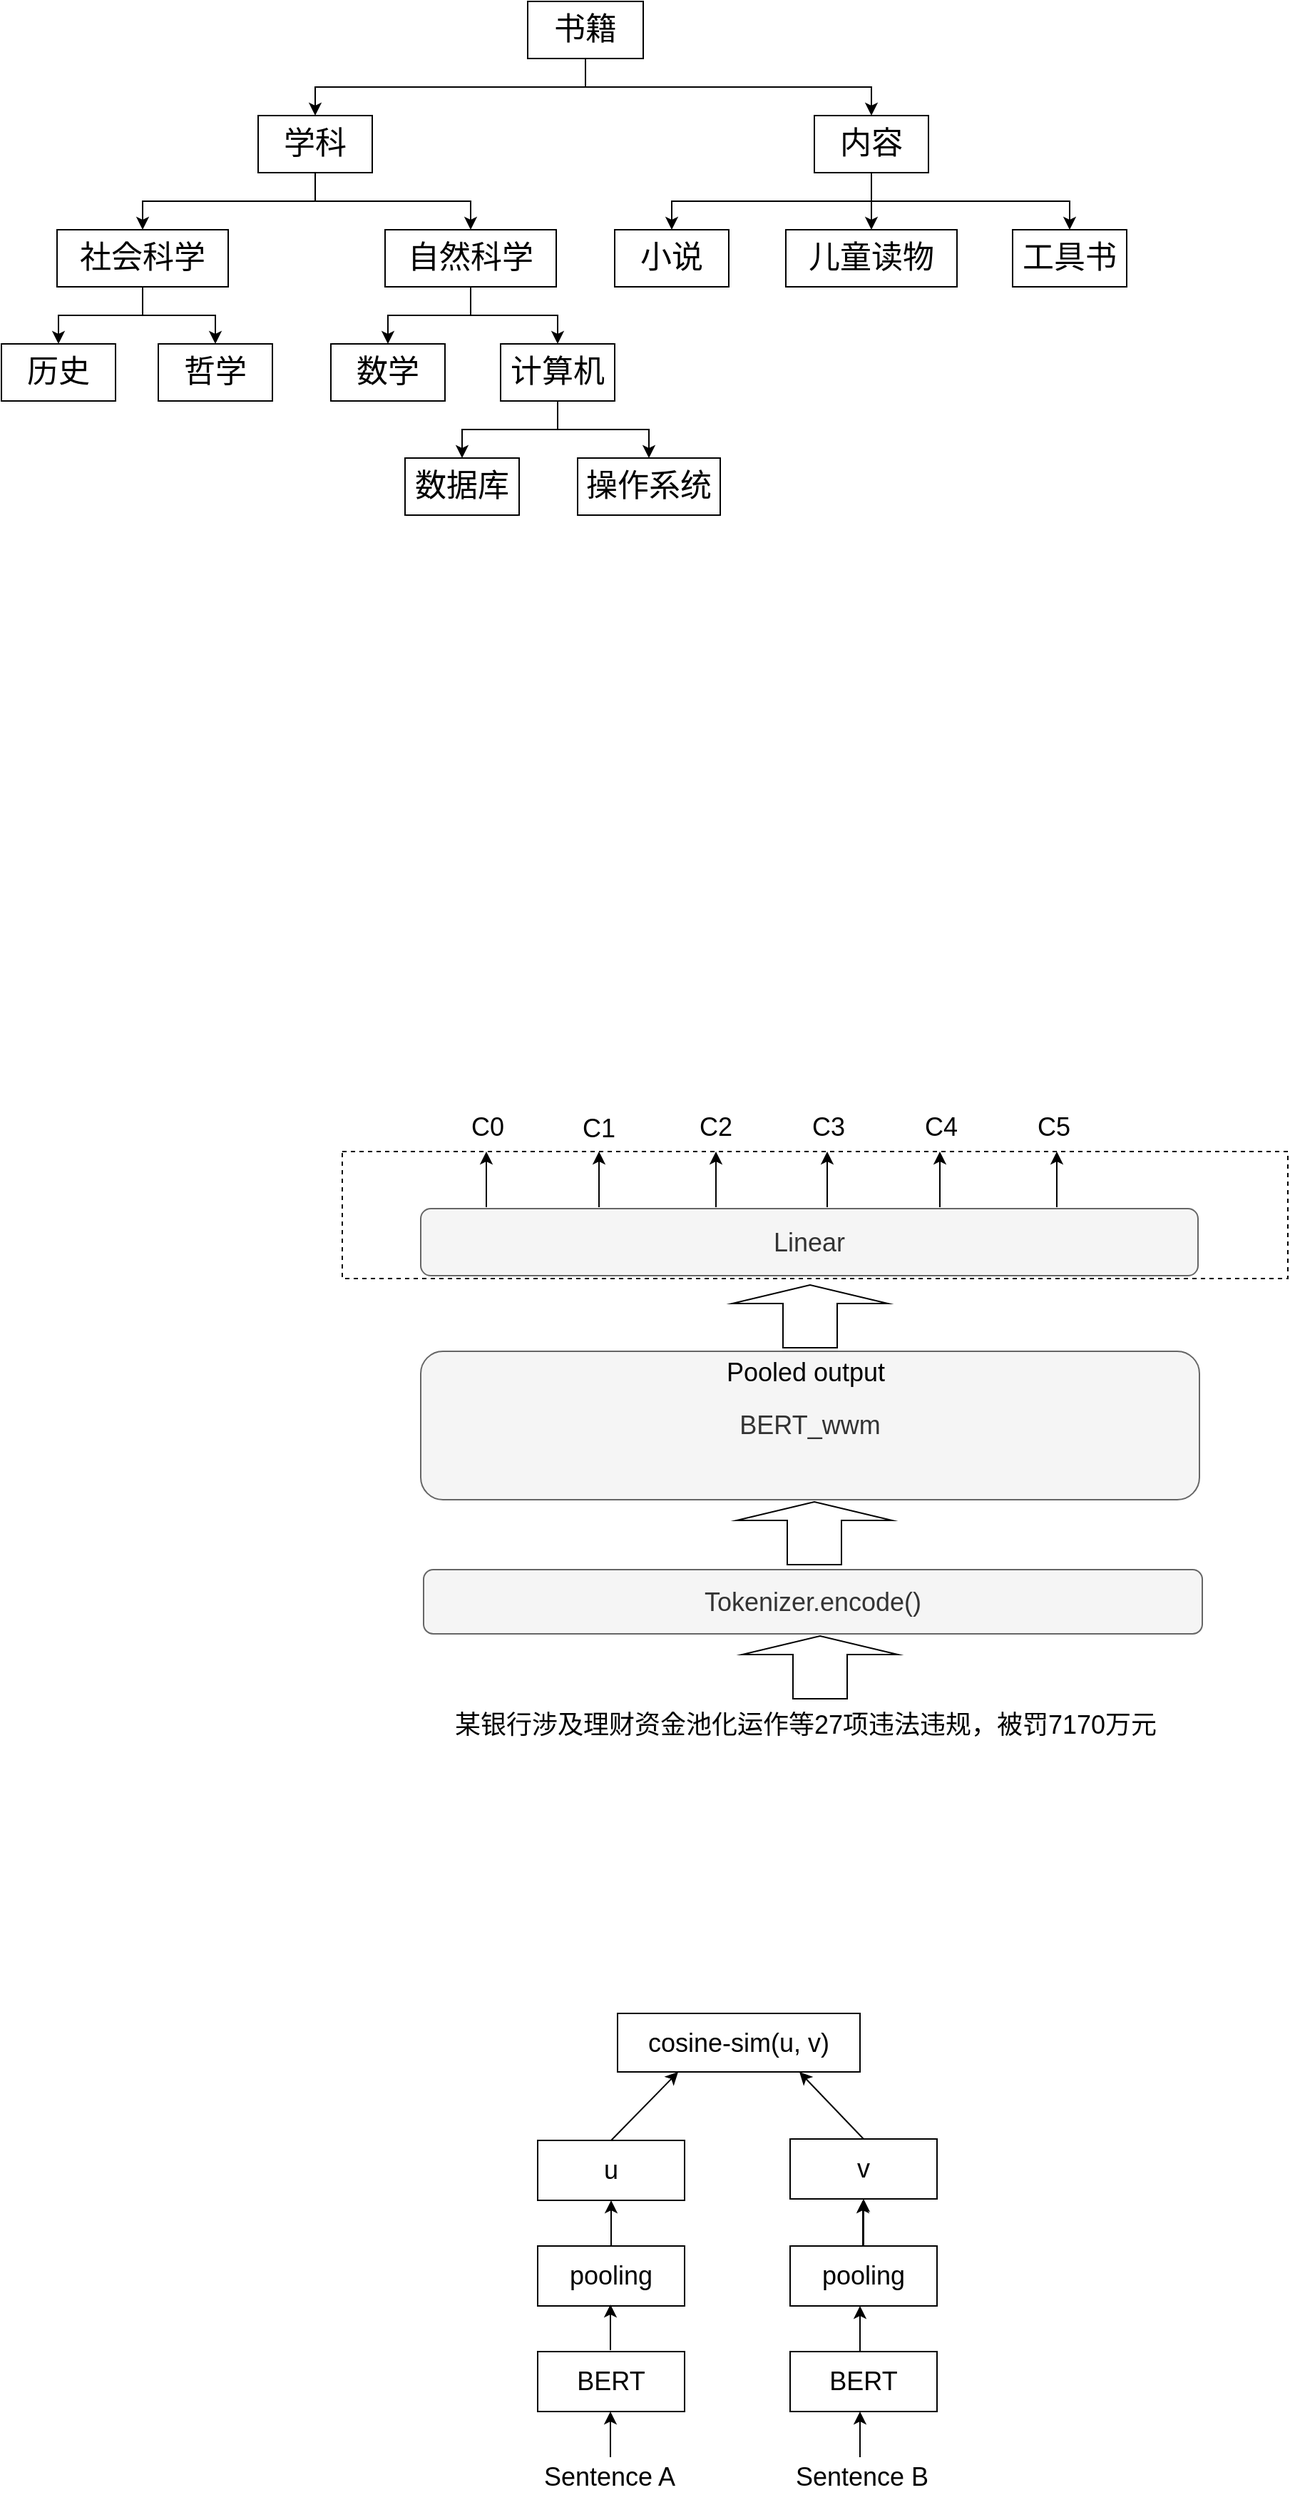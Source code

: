 <mxfile version="21.6.3" type="github">
  <diagram id="BtNMZVJrqAH4WvcJaVjf" name="第 1 页">
    <mxGraphModel dx="2234" dy="1596" grid="1" gridSize="10" guides="1" tooltips="1" connect="1" arrows="1" fold="1" page="0" pageScale="1" pageWidth="827" pageHeight="1169" math="0" shadow="0">
      <root>
        <mxCell id="0" />
        <mxCell id="1" parent="0" />
        <mxCell id="A39pZ9CgV4s4-DIO30iP-1" value="&lt;font style=&quot;font-size: 18px;&quot;&gt;Tokenizer.encode()&lt;/font&gt;" style="rounded=1;whiteSpace=wrap;html=1;fillColor=#f5f5f5;fontColor=#333333;strokeColor=#666666;" parent="1" vertex="1">
          <mxGeometry x="-374" y="299" width="546" height="45" as="geometry" />
        </mxCell>
        <mxCell id="A39pZ9CgV4s4-DIO30iP-2" value="&lt;font style=&quot;font-size: 18px;&quot;&gt;某银行涉及理财资金池化运作等27项违法违规，被罚7170万元&lt;/font&gt;" style="text;whiteSpace=wrap;html=1;" parent="1" vertex="1">
          <mxGeometry x="-354" y="391" width="496" height="36" as="geometry" />
        </mxCell>
        <mxCell id="A39pZ9CgV4s4-DIO30iP-3" value="" style="shape=flexArrow;endArrow=classic;html=1;rounded=0;fontSize=18;endWidth=70;endSize=4;width=38;" parent="1" edge="1">
          <mxGeometry width="50" height="50" relative="1" as="geometry">
            <mxPoint x="-96" y="390" as="sourcePoint" />
            <mxPoint x="-96" y="345" as="targetPoint" />
          </mxGeometry>
        </mxCell>
        <mxCell id="A39pZ9CgV4s4-DIO30iP-6" value="" style="shape=flexArrow;endArrow=classic;html=1;rounded=0;fontSize=18;endWidth=70;endSize=4;width=38;" parent="1" edge="1">
          <mxGeometry width="50" height="50" relative="1" as="geometry">
            <mxPoint x="-100" y="296" as="sourcePoint" />
            <mxPoint x="-100" y="251" as="targetPoint" />
          </mxGeometry>
        </mxCell>
        <mxCell id="A39pZ9CgV4s4-DIO30iP-9" value="" style="group" parent="1" vertex="1" connectable="0">
          <mxGeometry x="-376" y="146" width="546" height="104" as="geometry" />
        </mxCell>
        <mxCell id="A39pZ9CgV4s4-DIO30iP-7" value="&lt;span style=&quot;font-size: 18px;&quot;&gt;BERT_wwm&lt;/span&gt;" style="rounded=1;whiteSpace=wrap;html=1;fillColor=#f5f5f5;fontColor=#333333;strokeColor=#666666;" parent="A39pZ9CgV4s4-DIO30iP-9" vertex="1">
          <mxGeometry width="546" height="104" as="geometry" />
        </mxCell>
        <mxCell id="A39pZ9CgV4s4-DIO30iP-8" value="Pooled output" style="text;html=1;strokeColor=none;fillColor=none;align=center;verticalAlign=middle;whiteSpace=wrap;rounded=0;fontSize=18;" parent="A39pZ9CgV4s4-DIO30iP-9" vertex="1">
          <mxGeometry x="192" width="156" height="30" as="geometry" />
        </mxCell>
        <mxCell id="A39pZ9CgV4s4-DIO30iP-10" value="" style="shape=flexArrow;endArrow=classic;html=1;rounded=0;fontSize=18;endWidth=70;endSize=4;width=38;" parent="1" edge="1">
          <mxGeometry width="50" height="50" relative="1" as="geometry">
            <mxPoint x="-103" y="144" as="sourcePoint" />
            <mxPoint x="-103" y="99" as="targetPoint" />
          </mxGeometry>
        </mxCell>
        <mxCell id="A39pZ9CgV4s4-DIO30iP-11" value="" style="rounded=0;whiteSpace=wrap;html=1;fontSize=18;dashed=1;" parent="1" vertex="1">
          <mxGeometry x="-431" y="6" width="663" height="89" as="geometry" />
        </mxCell>
        <mxCell id="A39pZ9CgV4s4-DIO30iP-12" value="&lt;font style=&quot;font-size: 18px;&quot;&gt;Linear&lt;/font&gt;" style="rounded=1;whiteSpace=wrap;html=1;fontSize=18;fillColor=#f5f5f5;fontColor=#333333;strokeColor=#666666;" parent="1" vertex="1">
          <mxGeometry x="-376" y="46" width="545" height="47" as="geometry" />
        </mxCell>
        <mxCell id="A39pZ9CgV4s4-DIO30iP-13" value="" style="endArrow=classic;html=1;rounded=0;fontSize=18;" parent="1" edge="1">
          <mxGeometry width="50" height="50" relative="1" as="geometry">
            <mxPoint x="-330" y="45" as="sourcePoint" />
            <mxPoint x="-330" y="6" as="targetPoint" />
          </mxGeometry>
        </mxCell>
        <mxCell id="A39pZ9CgV4s4-DIO30iP-19" value="" style="endArrow=classic;html=1;rounded=0;fontSize=18;" parent="1" edge="1">
          <mxGeometry width="50" height="50" relative="1" as="geometry">
            <mxPoint x="-251" y="45" as="sourcePoint" />
            <mxPoint x="-251" y="6" as="targetPoint" />
          </mxGeometry>
        </mxCell>
        <mxCell id="A39pZ9CgV4s4-DIO30iP-21" value="" style="endArrow=classic;html=1;rounded=0;fontSize=18;" parent="1" edge="1">
          <mxGeometry width="50" height="50" relative="1" as="geometry">
            <mxPoint x="-169" y="45" as="sourcePoint" />
            <mxPoint x="-169" y="6" as="targetPoint" />
          </mxGeometry>
        </mxCell>
        <mxCell id="A39pZ9CgV4s4-DIO30iP-23" value="" style="endArrow=classic;html=1;rounded=0;fontSize=18;" parent="1" edge="1">
          <mxGeometry width="50" height="50" relative="1" as="geometry">
            <mxPoint x="-91" y="45" as="sourcePoint" />
            <mxPoint x="-91" y="6" as="targetPoint" />
          </mxGeometry>
        </mxCell>
        <mxCell id="A39pZ9CgV4s4-DIO30iP-25" value="" style="endArrow=classic;html=1;rounded=0;fontSize=18;" parent="1" edge="1">
          <mxGeometry width="50" height="50" relative="1" as="geometry">
            <mxPoint x="-12" y="45" as="sourcePoint" />
            <mxPoint x="-12" y="6" as="targetPoint" />
          </mxGeometry>
        </mxCell>
        <mxCell id="A39pZ9CgV4s4-DIO30iP-27" value="" style="endArrow=classic;html=1;rounded=0;fontSize=18;" parent="1" edge="1">
          <mxGeometry width="50" height="50" relative="1" as="geometry">
            <mxPoint x="70" y="45" as="sourcePoint" />
            <mxPoint x="70" y="6" as="targetPoint" />
          </mxGeometry>
        </mxCell>
        <mxCell id="A39pZ9CgV4s4-DIO30iP-30" value="C0" style="text;html=1;strokeColor=none;fillColor=none;align=center;verticalAlign=middle;whiteSpace=wrap;rounded=0;fontSize=18;" parent="1" vertex="1">
          <mxGeometry x="-359" y="-26" width="60" height="30" as="geometry" />
        </mxCell>
        <mxCell id="A39pZ9CgV4s4-DIO30iP-32" value="C1" style="text;html=1;strokeColor=none;fillColor=none;align=center;verticalAlign=middle;whiteSpace=wrap;rounded=0;fontSize=18;" parent="1" vertex="1">
          <mxGeometry x="-281" y="-25" width="60" height="30" as="geometry" />
        </mxCell>
        <mxCell id="A39pZ9CgV4s4-DIO30iP-33" value="C2" style="text;html=1;strokeColor=none;fillColor=none;align=center;verticalAlign=middle;whiteSpace=wrap;rounded=0;fontSize=18;" parent="1" vertex="1">
          <mxGeometry x="-199" y="-26" width="60" height="30" as="geometry" />
        </mxCell>
        <mxCell id="A39pZ9CgV4s4-DIO30iP-34" value="C3" style="text;html=1;strokeColor=none;fillColor=none;align=center;verticalAlign=middle;whiteSpace=wrap;rounded=0;fontSize=18;" parent="1" vertex="1">
          <mxGeometry x="-120" y="-26" width="60" height="30" as="geometry" />
        </mxCell>
        <mxCell id="A39pZ9CgV4s4-DIO30iP-35" value="C4" style="text;html=1;strokeColor=none;fillColor=none;align=center;verticalAlign=middle;whiteSpace=wrap;rounded=0;fontSize=18;" parent="1" vertex="1">
          <mxGeometry x="-41" y="-26" width="60" height="30" as="geometry" />
        </mxCell>
        <mxCell id="A39pZ9CgV4s4-DIO30iP-36" value="C5" style="text;html=1;strokeColor=none;fillColor=none;align=center;verticalAlign=middle;whiteSpace=wrap;rounded=0;fontSize=18;" parent="1" vertex="1">
          <mxGeometry x="38" y="-26" width="60" height="30" as="geometry" />
        </mxCell>
        <mxCell id="yaKnHMnO8y1V8LAHCt9Y-1" value="&lt;font style=&quot;font-size: 18px;&quot;&gt;cosine-sim(u, v)&lt;/font&gt;" style="rounded=0;whiteSpace=wrap;html=1;" parent="1" vertex="1">
          <mxGeometry x="-238" y="610" width="170" height="41" as="geometry" />
        </mxCell>
        <mxCell id="yaKnHMnO8y1V8LAHCt9Y-2" value="u" style="rounded=0;whiteSpace=wrap;html=1;fontSize=18;" parent="1" vertex="1">
          <mxGeometry x="-294" y="699" width="103" height="42" as="geometry" />
        </mxCell>
        <mxCell id="yaKnHMnO8y1V8LAHCt9Y-3" value="v" style="rounded=0;whiteSpace=wrap;html=1;fontSize=18;" parent="1" vertex="1">
          <mxGeometry x="-117" y="698" width="103" height="42" as="geometry" />
        </mxCell>
        <mxCell id="yaKnHMnO8y1V8LAHCt9Y-4" value="" style="endArrow=classic;html=1;rounded=0;fontSize=18;exitX=0.5;exitY=0;exitDx=0;exitDy=0;entryX=0.25;entryY=1;entryDx=0;entryDy=0;" parent="1" source="yaKnHMnO8y1V8LAHCt9Y-2" target="yaKnHMnO8y1V8LAHCt9Y-1" edge="1">
          <mxGeometry width="50" height="50" relative="1" as="geometry">
            <mxPoint x="-125" y="753" as="sourcePoint" />
            <mxPoint x="-75" y="703" as="targetPoint" />
          </mxGeometry>
        </mxCell>
        <mxCell id="yaKnHMnO8y1V8LAHCt9Y-5" value="" style="endArrow=classic;html=1;rounded=0;fontSize=18;entryX=0.75;entryY=1;entryDx=0;entryDy=0;exitX=0.5;exitY=0;exitDx=0;exitDy=0;" parent="1" source="yaKnHMnO8y1V8LAHCt9Y-3" target="yaKnHMnO8y1V8LAHCt9Y-1" edge="1">
          <mxGeometry width="50" height="50" relative="1" as="geometry">
            <mxPoint x="-125" y="753" as="sourcePoint" />
            <mxPoint x="-75" y="703" as="targetPoint" />
          </mxGeometry>
        </mxCell>
        <mxCell id="yaKnHMnO8y1V8LAHCt9Y-6" value="pooling" style="rounded=0;whiteSpace=wrap;html=1;fontSize=18;" parent="1" vertex="1">
          <mxGeometry x="-294" y="773" width="103" height="42" as="geometry" />
        </mxCell>
        <mxCell id="yaKnHMnO8y1V8LAHCt9Y-13" value="" style="edgeStyle=orthogonalEdgeStyle;rounded=0;orthogonalLoop=1;jettySize=auto;html=1;fontSize=18;" parent="1" source="yaKnHMnO8y1V8LAHCt9Y-7" target="yaKnHMnO8y1V8LAHCt9Y-3" edge="1">
          <mxGeometry relative="1" as="geometry" />
        </mxCell>
        <mxCell id="yaKnHMnO8y1V8LAHCt9Y-7" value="pooling" style="rounded=0;whiteSpace=wrap;html=1;fontSize=18;" parent="1" vertex="1">
          <mxGeometry x="-117" y="773" width="103" height="42" as="geometry" />
        </mxCell>
        <mxCell id="yaKnHMnO8y1V8LAHCt9Y-8" value="BERT" style="rounded=0;whiteSpace=wrap;html=1;fontSize=18;" parent="1" vertex="1">
          <mxGeometry x="-294" y="847" width="103" height="42" as="geometry" />
        </mxCell>
        <mxCell id="yaKnHMnO8y1V8LAHCt9Y-9" value="BERT" style="rounded=0;whiteSpace=wrap;html=1;fontSize=18;" parent="1" vertex="1">
          <mxGeometry x="-117" y="847" width="103" height="42" as="geometry" />
        </mxCell>
        <mxCell id="yaKnHMnO8y1V8LAHCt9Y-10" value="" style="endArrow=classic;html=1;rounded=0;fontSize=18;exitX=0.5;exitY=0;exitDx=0;exitDy=0;entryX=0.5;entryY=1;entryDx=0;entryDy=0;" parent="1" source="yaKnHMnO8y1V8LAHCt9Y-6" target="yaKnHMnO8y1V8LAHCt9Y-2" edge="1">
          <mxGeometry width="50" height="50" relative="1" as="geometry">
            <mxPoint x="-125" y="848" as="sourcePoint" />
            <mxPoint x="-75" y="798" as="targetPoint" />
          </mxGeometry>
        </mxCell>
        <mxCell id="yaKnHMnO8y1V8LAHCt9Y-11" value="" style="endArrow=classic;html=1;rounded=0;fontSize=18;exitX=0.5;exitY=0;exitDx=0;exitDy=0;entryX=0.5;entryY=1;entryDx=0;entryDy=0;" parent="1" edge="1">
          <mxGeometry width="50" height="50" relative="1" as="geometry">
            <mxPoint x="-66" y="773" as="sourcePoint" />
            <mxPoint x="-66" y="741" as="targetPoint" />
          </mxGeometry>
        </mxCell>
        <mxCell id="yaKnHMnO8y1V8LAHCt9Y-12" value="" style="endArrow=classic;html=1;rounded=0;fontSize=18;exitX=0.5;exitY=0;exitDx=0;exitDy=0;entryX=0.5;entryY=1;entryDx=0;entryDy=0;" parent="1" edge="1">
          <mxGeometry width="50" height="50" relative="1" as="geometry">
            <mxPoint x="-243" y="846" as="sourcePoint" />
            <mxPoint x="-243" y="814" as="targetPoint" />
          </mxGeometry>
        </mxCell>
        <mxCell id="yaKnHMnO8y1V8LAHCt9Y-14" value="" style="endArrow=classic;html=1;rounded=0;fontSize=18;exitX=0.5;exitY=0;exitDx=0;exitDy=0;entryX=0.5;entryY=1;entryDx=0;entryDy=0;" parent="1" edge="1">
          <mxGeometry width="50" height="50" relative="1" as="geometry">
            <mxPoint x="-68" y="847" as="sourcePoint" />
            <mxPoint x="-68" y="815" as="targetPoint" />
          </mxGeometry>
        </mxCell>
        <mxCell id="yaKnHMnO8y1V8LAHCt9Y-15" value="Sentence A" style="text;html=1;strokeColor=none;fillColor=none;align=center;verticalAlign=middle;whiteSpace=wrap;rounded=0;fontSize=18;" parent="1" vertex="1">
          <mxGeometry x="-293" y="920" width="99" height="30" as="geometry" />
        </mxCell>
        <mxCell id="yaKnHMnO8y1V8LAHCt9Y-16" value="Sentence B" style="text;html=1;strokeColor=none;fillColor=none;align=center;verticalAlign=middle;whiteSpace=wrap;rounded=0;fontSize=18;" parent="1" vertex="1">
          <mxGeometry x="-116" y="920" width="99" height="30" as="geometry" />
        </mxCell>
        <mxCell id="yaKnHMnO8y1V8LAHCt9Y-17" value="" style="endArrow=classic;html=1;rounded=0;fontSize=18;exitX=0.5;exitY=0;exitDx=0;exitDy=0;entryX=0.5;entryY=1;entryDx=0;entryDy=0;" parent="1" edge="1">
          <mxGeometry width="50" height="50" relative="1" as="geometry">
            <mxPoint x="-243" y="921" as="sourcePoint" />
            <mxPoint x="-243" y="889" as="targetPoint" />
          </mxGeometry>
        </mxCell>
        <mxCell id="yaKnHMnO8y1V8LAHCt9Y-18" value="" style="endArrow=classic;html=1;rounded=0;fontSize=18;exitX=0.5;exitY=0;exitDx=0;exitDy=0;entryX=0.5;entryY=1;entryDx=0;entryDy=0;" parent="1" edge="1">
          <mxGeometry width="50" height="50" relative="1" as="geometry">
            <mxPoint x="-68" y="921" as="sourcePoint" />
            <mxPoint x="-68" y="889" as="targetPoint" />
          </mxGeometry>
        </mxCell>
        <mxCell id="OCiZZpeiu9cfwGxBRhQB-9" style="edgeStyle=orthogonalEdgeStyle;rounded=0;orthogonalLoop=1;jettySize=auto;html=1;exitX=0.5;exitY=1;exitDx=0;exitDy=0;entryX=0.5;entryY=0;entryDx=0;entryDy=0;" parent="1" source="OCiZZpeiu9cfwGxBRhQB-1" target="OCiZZpeiu9cfwGxBRhQB-2" edge="1">
          <mxGeometry relative="1" as="geometry" />
        </mxCell>
        <mxCell id="OCiZZpeiu9cfwGxBRhQB-10" style="edgeStyle=orthogonalEdgeStyle;rounded=0;orthogonalLoop=1;jettySize=auto;html=1;exitX=0.5;exitY=1;exitDx=0;exitDy=0;" parent="1" source="OCiZZpeiu9cfwGxBRhQB-1" target="OCiZZpeiu9cfwGxBRhQB-5" edge="1">
          <mxGeometry relative="1" as="geometry" />
        </mxCell>
        <mxCell id="OCiZZpeiu9cfwGxBRhQB-1" value="&lt;font style=&quot;font-size: 22px;&quot;&gt;书籍&lt;/font&gt;" style="rounded=0;whiteSpace=wrap;html=1;" parent="1" vertex="1">
          <mxGeometry x="-301" y="-800" width="81" height="40" as="geometry" />
        </mxCell>
        <mxCell id="OCiZZpeiu9cfwGxBRhQB-11" style="edgeStyle=orthogonalEdgeStyle;rounded=0;orthogonalLoop=1;jettySize=auto;html=1;exitX=0.5;exitY=1;exitDx=0;exitDy=0;entryX=0.5;entryY=0;entryDx=0;entryDy=0;" parent="1" source="OCiZZpeiu9cfwGxBRhQB-2" target="OCiZZpeiu9cfwGxBRhQB-3" edge="1">
          <mxGeometry relative="1" as="geometry" />
        </mxCell>
        <mxCell id="OCiZZpeiu9cfwGxBRhQB-12" style="edgeStyle=orthogonalEdgeStyle;rounded=0;orthogonalLoop=1;jettySize=auto;html=1;exitX=0.5;exitY=1;exitDx=0;exitDy=0;entryX=0.5;entryY=0;entryDx=0;entryDy=0;" parent="1" source="OCiZZpeiu9cfwGxBRhQB-2" target="OCiZZpeiu9cfwGxBRhQB-4" edge="1">
          <mxGeometry relative="1" as="geometry" />
        </mxCell>
        <mxCell id="OCiZZpeiu9cfwGxBRhQB-2" value="&lt;font style=&quot;font-size: 22px;&quot;&gt;学科&lt;/font&gt;" style="rounded=0;whiteSpace=wrap;html=1;" parent="1" vertex="1">
          <mxGeometry x="-490" y="-720" width="80" height="40" as="geometry" />
        </mxCell>
        <mxCell id="OCiZZpeiu9cfwGxBRhQB-18" style="edgeStyle=orthogonalEdgeStyle;rounded=0;orthogonalLoop=1;jettySize=auto;html=1;exitX=0.5;exitY=1;exitDx=0;exitDy=0;entryX=0.5;entryY=0;entryDx=0;entryDy=0;" parent="1" source="OCiZZpeiu9cfwGxBRhQB-3" target="OCiZZpeiu9cfwGxBRhQB-16" edge="1">
          <mxGeometry relative="1" as="geometry" />
        </mxCell>
        <mxCell id="OCiZZpeiu9cfwGxBRhQB-19" style="edgeStyle=orthogonalEdgeStyle;rounded=0;orthogonalLoop=1;jettySize=auto;html=1;exitX=0.5;exitY=1;exitDx=0;exitDy=0;entryX=0.5;entryY=0;entryDx=0;entryDy=0;" parent="1" source="OCiZZpeiu9cfwGxBRhQB-3" target="OCiZZpeiu9cfwGxBRhQB-17" edge="1">
          <mxGeometry relative="1" as="geometry" />
        </mxCell>
        <mxCell id="OCiZZpeiu9cfwGxBRhQB-3" value="&lt;font style=&quot;font-size: 22px;&quot;&gt;社会科学&lt;/font&gt;" style="rounded=0;whiteSpace=wrap;html=1;" parent="1" vertex="1">
          <mxGeometry x="-631" y="-640" width="120" height="40" as="geometry" />
        </mxCell>
        <mxCell id="OCiZZpeiu9cfwGxBRhQB-22" style="edgeStyle=orthogonalEdgeStyle;rounded=0;orthogonalLoop=1;jettySize=auto;html=1;exitX=0.5;exitY=1;exitDx=0;exitDy=0;entryX=0.5;entryY=0;entryDx=0;entryDy=0;" parent="1" source="OCiZZpeiu9cfwGxBRhQB-4" target="OCiZZpeiu9cfwGxBRhQB-20" edge="1">
          <mxGeometry relative="1" as="geometry" />
        </mxCell>
        <mxCell id="OCiZZpeiu9cfwGxBRhQB-23" style="edgeStyle=orthogonalEdgeStyle;rounded=0;orthogonalLoop=1;jettySize=auto;html=1;exitX=0.5;exitY=1;exitDx=0;exitDy=0;entryX=0.5;entryY=0;entryDx=0;entryDy=0;" parent="1" source="OCiZZpeiu9cfwGxBRhQB-4" target="OCiZZpeiu9cfwGxBRhQB-21" edge="1">
          <mxGeometry relative="1" as="geometry" />
        </mxCell>
        <mxCell id="OCiZZpeiu9cfwGxBRhQB-4" value="&lt;font style=&quot;font-size: 22px;&quot;&gt;自然科学&lt;/font&gt;" style="rounded=0;whiteSpace=wrap;html=1;" parent="1" vertex="1">
          <mxGeometry x="-401" y="-640" width="120" height="40" as="geometry" />
        </mxCell>
        <mxCell id="OCiZZpeiu9cfwGxBRhQB-13" style="edgeStyle=orthogonalEdgeStyle;rounded=0;orthogonalLoop=1;jettySize=auto;html=1;exitX=0.5;exitY=1;exitDx=0;exitDy=0;entryX=0.5;entryY=0;entryDx=0;entryDy=0;" parent="1" source="OCiZZpeiu9cfwGxBRhQB-5" target="OCiZZpeiu9cfwGxBRhQB-6" edge="1">
          <mxGeometry relative="1" as="geometry" />
        </mxCell>
        <mxCell id="OCiZZpeiu9cfwGxBRhQB-14" style="edgeStyle=orthogonalEdgeStyle;rounded=0;orthogonalLoop=1;jettySize=auto;html=1;exitX=0.5;exitY=1;exitDx=0;exitDy=0;" parent="1" source="OCiZZpeiu9cfwGxBRhQB-5" target="OCiZZpeiu9cfwGxBRhQB-7" edge="1">
          <mxGeometry relative="1" as="geometry" />
        </mxCell>
        <mxCell id="OCiZZpeiu9cfwGxBRhQB-15" style="edgeStyle=orthogonalEdgeStyle;rounded=0;orthogonalLoop=1;jettySize=auto;html=1;exitX=0.5;exitY=1;exitDx=0;exitDy=0;" parent="1" source="OCiZZpeiu9cfwGxBRhQB-5" target="OCiZZpeiu9cfwGxBRhQB-8" edge="1">
          <mxGeometry relative="1" as="geometry" />
        </mxCell>
        <mxCell id="OCiZZpeiu9cfwGxBRhQB-5" value="&lt;font style=&quot;font-size: 22px;&quot;&gt;内容&lt;/font&gt;" style="rounded=0;whiteSpace=wrap;html=1;" parent="1" vertex="1">
          <mxGeometry x="-100" y="-720" width="80" height="40" as="geometry" />
        </mxCell>
        <mxCell id="OCiZZpeiu9cfwGxBRhQB-6" value="&lt;font style=&quot;font-size: 22px;&quot;&gt;小说&lt;/font&gt;" style="rounded=0;whiteSpace=wrap;html=1;" parent="1" vertex="1">
          <mxGeometry x="-240" y="-640" width="80" height="40" as="geometry" />
        </mxCell>
        <mxCell id="OCiZZpeiu9cfwGxBRhQB-7" value="&lt;font style=&quot;font-size: 22px;&quot;&gt;儿童读物&lt;/font&gt;" style="rounded=0;whiteSpace=wrap;html=1;" parent="1" vertex="1">
          <mxGeometry x="-120" y="-640" width="120" height="40" as="geometry" />
        </mxCell>
        <mxCell id="OCiZZpeiu9cfwGxBRhQB-8" value="&lt;font style=&quot;font-size: 22px;&quot;&gt;工具书&lt;/font&gt;" style="rounded=0;whiteSpace=wrap;html=1;" parent="1" vertex="1">
          <mxGeometry x="39" y="-640" width="80" height="40" as="geometry" />
        </mxCell>
        <mxCell id="OCiZZpeiu9cfwGxBRhQB-16" value="&lt;font style=&quot;font-size: 22px;&quot;&gt;历史&lt;/font&gt;" style="rounded=0;whiteSpace=wrap;html=1;" parent="1" vertex="1">
          <mxGeometry x="-670" y="-560" width="80" height="40" as="geometry" />
        </mxCell>
        <mxCell id="OCiZZpeiu9cfwGxBRhQB-17" value="&lt;span style=&quot;font-size: 22px;&quot;&gt;哲学&lt;/span&gt;" style="rounded=0;whiteSpace=wrap;html=1;" parent="1" vertex="1">
          <mxGeometry x="-560" y="-560" width="80" height="40" as="geometry" />
        </mxCell>
        <mxCell id="OCiZZpeiu9cfwGxBRhQB-20" value="&lt;font style=&quot;font-size: 22px;&quot;&gt;数学&lt;/font&gt;" style="rounded=0;whiteSpace=wrap;html=1;" parent="1" vertex="1">
          <mxGeometry x="-439" y="-560" width="80" height="40" as="geometry" />
        </mxCell>
        <mxCell id="B3kU9zZjSQWxvXf84LO1-3" style="edgeStyle=orthogonalEdgeStyle;rounded=0;orthogonalLoop=1;jettySize=auto;html=1;exitX=0.5;exitY=1;exitDx=0;exitDy=0;entryX=0.5;entryY=0;entryDx=0;entryDy=0;" edge="1" parent="1" source="OCiZZpeiu9cfwGxBRhQB-21" target="B3kU9zZjSQWxvXf84LO1-1">
          <mxGeometry relative="1" as="geometry" />
        </mxCell>
        <mxCell id="B3kU9zZjSQWxvXf84LO1-4" style="edgeStyle=orthogonalEdgeStyle;rounded=0;orthogonalLoop=1;jettySize=auto;html=1;exitX=0.5;exitY=1;exitDx=0;exitDy=0;entryX=0.5;entryY=0;entryDx=0;entryDy=0;" edge="1" parent="1" source="OCiZZpeiu9cfwGxBRhQB-21" target="B3kU9zZjSQWxvXf84LO1-2">
          <mxGeometry relative="1" as="geometry" />
        </mxCell>
        <mxCell id="OCiZZpeiu9cfwGxBRhQB-21" value="&lt;font style=&quot;font-size: 22px;&quot;&gt;计算机&lt;/font&gt;" style="rounded=0;whiteSpace=wrap;html=1;" parent="1" vertex="1">
          <mxGeometry x="-320" y="-560" width="80" height="40" as="geometry" />
        </mxCell>
        <mxCell id="B3kU9zZjSQWxvXf84LO1-1" value="&lt;font style=&quot;font-size: 22px;&quot;&gt;数据库&lt;/font&gt;" style="rounded=0;whiteSpace=wrap;html=1;" vertex="1" parent="1">
          <mxGeometry x="-387" y="-480" width="80" height="40" as="geometry" />
        </mxCell>
        <mxCell id="B3kU9zZjSQWxvXf84LO1-2" value="&lt;font style=&quot;font-size: 22px;&quot;&gt;操作系统&lt;/font&gt;" style="rounded=0;whiteSpace=wrap;html=1;" vertex="1" parent="1">
          <mxGeometry x="-266" y="-480" width="100" height="40" as="geometry" />
        </mxCell>
      </root>
    </mxGraphModel>
  </diagram>
</mxfile>

